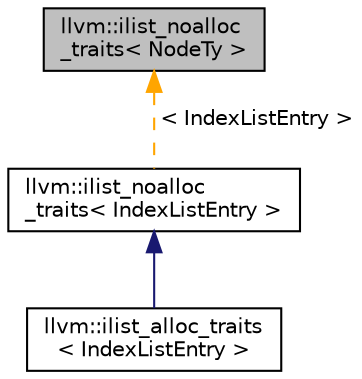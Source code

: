 digraph "llvm::ilist_noalloc_traits&lt; NodeTy &gt;"
{
 // LATEX_PDF_SIZE
  bgcolor="transparent";
  edge [fontname="Helvetica",fontsize="10",labelfontname="Helvetica",labelfontsize="10"];
  node [fontname="Helvetica",fontsize="10",shape="box"];
  Node1 [label="llvm::ilist_noalloc\l_traits\< NodeTy \>",height=0.2,width=0.4,color="black", fillcolor="grey75", style="filled", fontcolor="black",tooltip="Custom traits to do nothing on deletion."];
  Node1 -> Node2 [dir="back",color="orange",fontsize="10",style="dashed",label=" \< IndexListEntry \>" ,fontname="Helvetica"];
  Node2 [label="llvm::ilist_noalloc\l_traits\< IndexListEntry \>",height=0.2,width=0.4,color="black",URL="$structllvm_1_1ilist__noalloc__traits.html",tooltip=" "];
  Node2 -> Node3 [dir="back",color="midnightblue",fontsize="10",style="solid",fontname="Helvetica"];
  Node3 [label="llvm::ilist_alloc_traits\l\< IndexListEntry \>",height=0.2,width=0.4,color="black",URL="$structllvm_1_1ilist__alloc__traits_3_01IndexListEntry_01_4.html",tooltip=" "];
}
